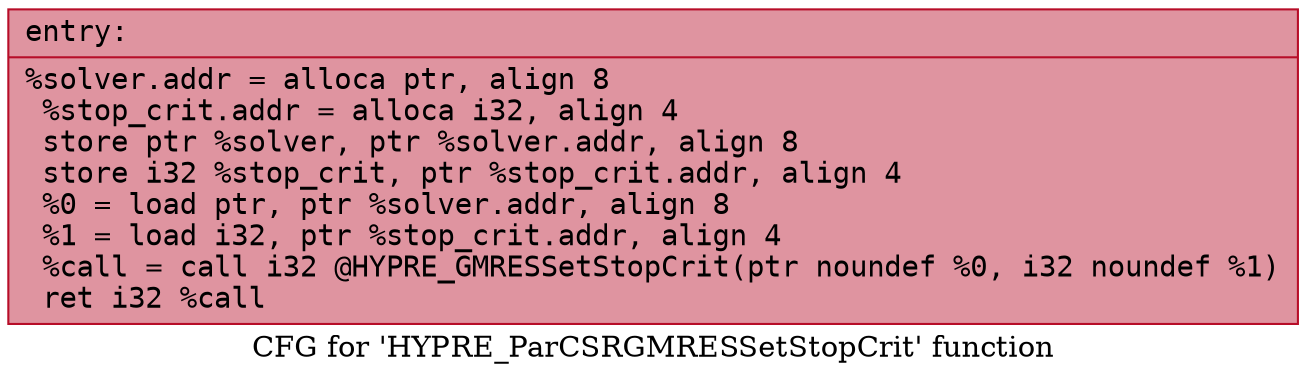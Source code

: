 digraph "CFG for 'HYPRE_ParCSRGMRESSetStopCrit' function" {
	label="CFG for 'HYPRE_ParCSRGMRESSetStopCrit' function";

	Node0x55e35e764e20 [shape=record,color="#b70d28ff", style=filled, fillcolor="#b70d2870" fontname="Courier",label="{entry:\l|  %solver.addr = alloca ptr, align 8\l  %stop_crit.addr = alloca i32, align 4\l  store ptr %solver, ptr %solver.addr, align 8\l  store i32 %stop_crit, ptr %stop_crit.addr, align 4\l  %0 = load ptr, ptr %solver.addr, align 8\l  %1 = load i32, ptr %stop_crit.addr, align 4\l  %call = call i32 @HYPRE_GMRESSetStopCrit(ptr noundef %0, i32 noundef %1)\l  ret i32 %call\l}"];
}

